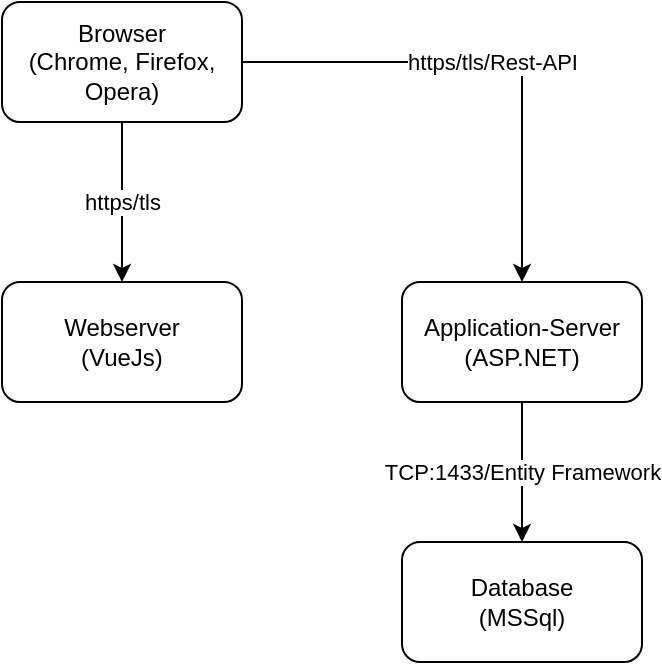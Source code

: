 <mxfile version="19.0.2" type="device"><diagram id="YxefxKCZXBKB4sRQXHsO" name="Page-1"><mxGraphModel dx="1662" dy="794" grid="1" gridSize="10" guides="1" tooltips="1" connect="1" arrows="1" fold="1" page="1" pageScale="1" pageWidth="1100" pageHeight="850" math="0" shadow="0"><root><mxCell id="0"/><mxCell id="1" parent="0"/><mxCell id="s6eGP0oouTuXXBGFOjZW-3" value="https/tls" style="edgeStyle=orthogonalEdgeStyle;rounded=0;orthogonalLoop=1;jettySize=auto;html=1;entryX=0.5;entryY=0;entryDx=0;entryDy=0;" edge="1" parent="1" source="s6eGP0oouTuXXBGFOjZW-1" target="s6eGP0oouTuXXBGFOjZW-2"><mxGeometry relative="1" as="geometry"/></mxCell><mxCell id="s6eGP0oouTuXXBGFOjZW-6" value="https/tls/Rest-API" style="edgeStyle=orthogonalEdgeStyle;rounded=0;orthogonalLoop=1;jettySize=auto;html=1;" edge="1" parent="1" source="s6eGP0oouTuXXBGFOjZW-1" target="s6eGP0oouTuXXBGFOjZW-4"><mxGeometry relative="1" as="geometry"/></mxCell><mxCell id="s6eGP0oouTuXXBGFOjZW-1" value="Browser&lt;br&gt;(Chrome, Firefox, Opera)" style="rounded=1;whiteSpace=wrap;html=1;" vertex="1" parent="1"><mxGeometry x="390" y="200" width="120" height="60" as="geometry"/></mxCell><mxCell id="s6eGP0oouTuXXBGFOjZW-2" value="Webserver&lt;br&gt;(VueJs)" style="rounded=1;whiteSpace=wrap;html=1;" vertex="1" parent="1"><mxGeometry x="390" y="340" width="120" height="60" as="geometry"/></mxCell><mxCell id="s6eGP0oouTuXXBGFOjZW-8" value="TCP:1433/Entity Framework" style="edgeStyle=orthogonalEdgeStyle;rounded=0;orthogonalLoop=1;jettySize=auto;html=1;entryX=0.5;entryY=0;entryDx=0;entryDy=0;" edge="1" parent="1" source="s6eGP0oouTuXXBGFOjZW-4" target="s6eGP0oouTuXXBGFOjZW-7"><mxGeometry relative="1" as="geometry"/></mxCell><mxCell id="s6eGP0oouTuXXBGFOjZW-4" value="Application-Server&lt;br&gt;(ASP.NET)" style="rounded=1;whiteSpace=wrap;html=1;" vertex="1" parent="1"><mxGeometry x="590" y="340" width="120" height="60" as="geometry"/></mxCell><mxCell id="s6eGP0oouTuXXBGFOjZW-7" value="Database&lt;br&gt;(MSSql)" style="rounded=1;whiteSpace=wrap;html=1;" vertex="1" parent="1"><mxGeometry x="590" y="470" width="120" height="60" as="geometry"/></mxCell></root></mxGraphModel></diagram></mxfile>